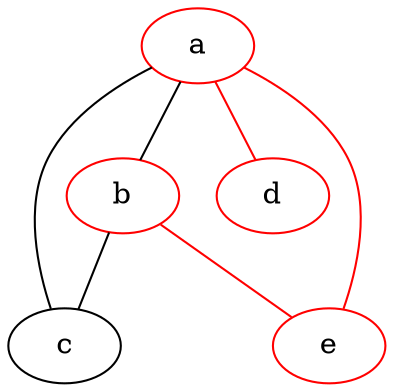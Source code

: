 strict graph "" {
	a	 [color=red,
		style="selected vertex"];
	b	 [color=red,
		style="selected vertex"];
	a -- b	 [color=black,
		style="edge"];
	c	 [style=vertex];
	a -- c	 [color=black,
		style="edge"];
	d	 [color=red,
		style="selected vertex"];
	a -- d	 [color=red,
		style="edge"];
	e	 [color=red,
		style="selected vertex"];
	a -- e	 [color=red,
		style="edge"];
	b -- c	 [color=black,
		style="edge"];
	b -- e	 [color=red,
		style="edge"];
}
